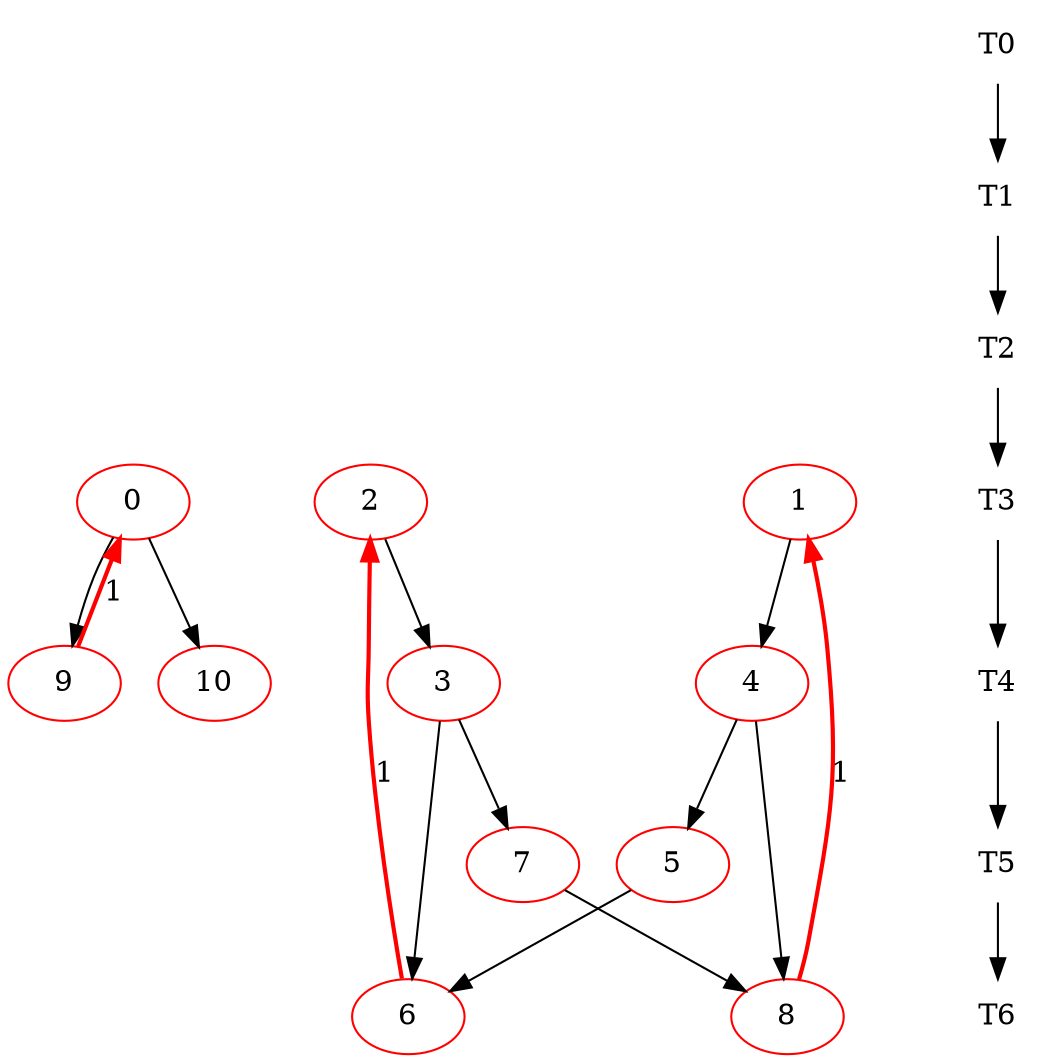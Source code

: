 digraph Feasible_ALAP { 
{
0 [color=red ];

1 [color=red ];

2 [color=red ];

3 [color=red ];

4 [color=red ];

5 [color=red ];

6 [color=red ];

7 [color=red ];

8 [color=red ];

9 [color=red ];

10 [color=red ];
9 -> 0 [style=bold, color=red, label=1] 
8 -> 1 [style=bold, color=red, label=1] 
6 -> 2 [style=bold, color=red, label=1] 
2 -> 3
1 -> 4
4 -> 5
5 -> 6
3 -> 6
3 -> 7
4 -> 8
7 -> 8
0 -> 9
0 -> 10

}

{
 node [shape=plaintext]; 
 T0  -> T1 -> T2 -> T3 -> T4 -> T5 -> T6;
}{ rank = source; 
T0;
 }; 
{ rank = same; 

 }; 
{ rank = same; 

 }; 
{ rank = same; 

 }; 
{ rank = same; 
0; 1; 2; T3;
 }; 
{ rank = same; 
3; 4; 9; 10; T4;
 }; 
{ rank = same; 
5; 7; T5;
 }; 
{ rank = same; 
6; 8; T6;
 }; 
{ rank = same; 

 }; 

}